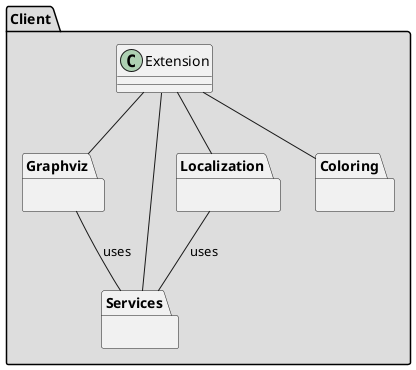 @startuml

package Client #DDDDDD {

    class Extension

    package Graphviz{}

    package Services{}

    package Localization {
    }
    package Coloring {
    }
   
    Extension -- Graphviz 
    Extension -- Services 
    Extension -- Localization 
    Extension -- Coloring
    Localization -- Services: uses
    Graphviz -- Services :uses
 
}



@enduml